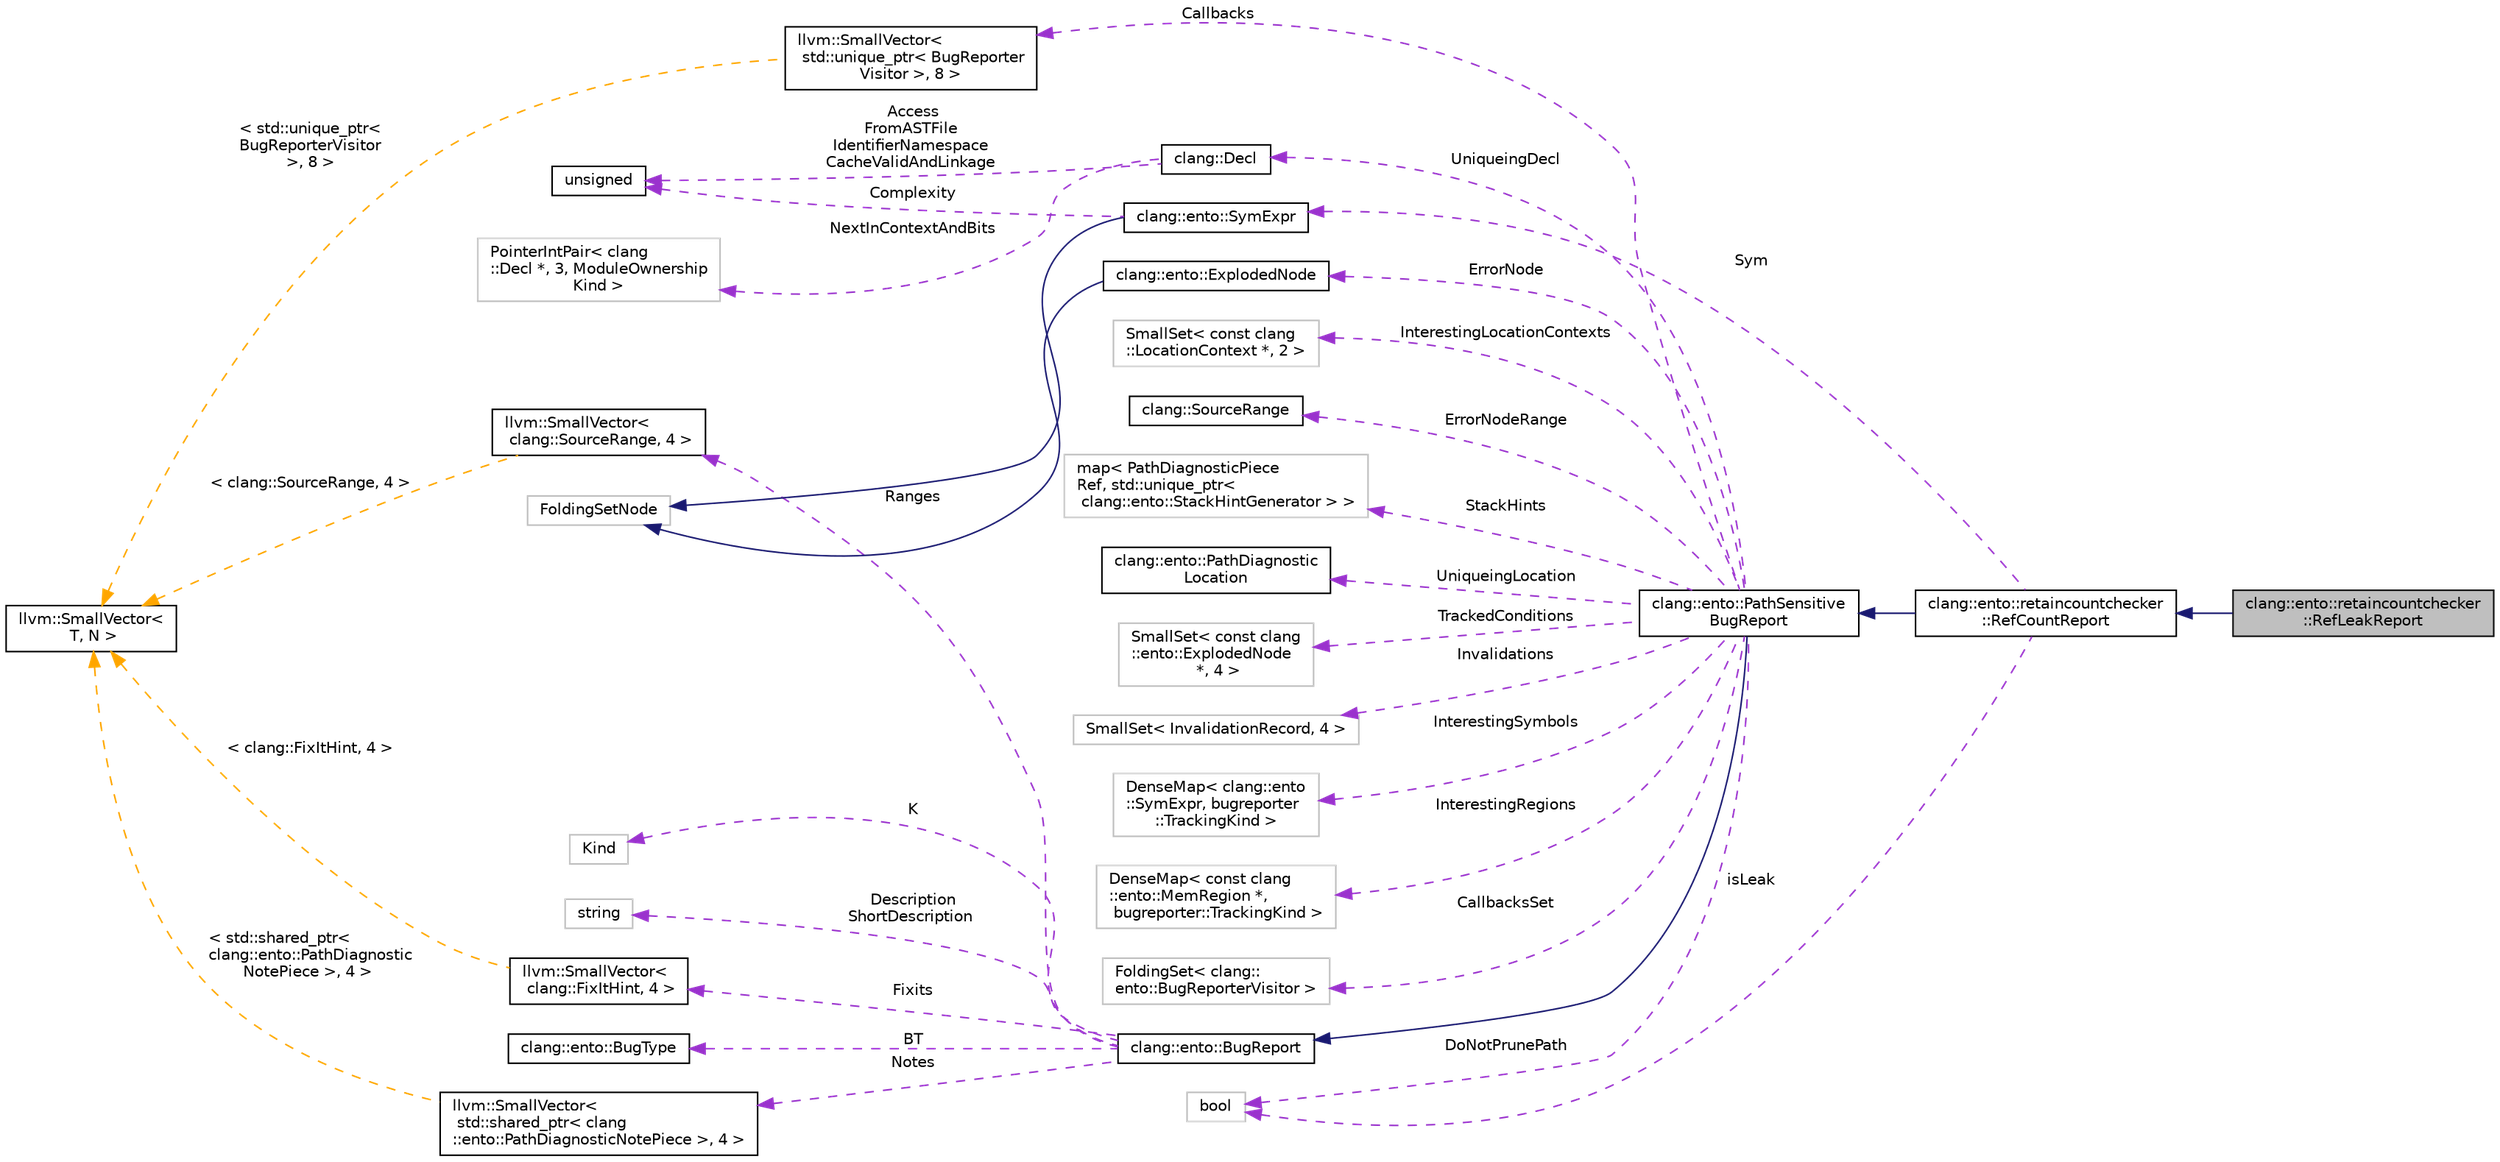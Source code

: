 digraph "clang::ento::retaincountchecker::RefLeakReport"
{
 // LATEX_PDF_SIZE
  bgcolor="transparent";
  edge [fontname="Helvetica",fontsize="10",labelfontname="Helvetica",labelfontsize="10"];
  node [fontname="Helvetica",fontsize="10",shape=record];
  rankdir="LR";
  Node1 [label="clang::ento::retaincountchecker\l::RefLeakReport",height=0.2,width=0.4,color="black", fillcolor="grey75", style="filled", fontcolor="black",tooltip=" "];
  Node2 -> Node1 [dir="back",color="midnightblue",fontsize="10",style="solid",fontname="Helvetica"];
  Node2 [label="clang::ento::retaincountchecker\l::RefCountReport",height=0.2,width=0.4,color="black",URL="$classclang_1_1ento_1_1retaincountchecker_1_1RefCountReport.html",tooltip=" "];
  Node3 -> Node2 [dir="back",color="midnightblue",fontsize="10",style="solid",fontname="Helvetica"];
  Node3 [label="clang::ento::PathSensitive\lBugReport",height=0.2,width=0.4,color="black",URL="$classclang_1_1ento_1_1PathSensitiveBugReport.html",tooltip=" "];
  Node4 -> Node3 [dir="back",color="midnightblue",fontsize="10",style="solid",fontname="Helvetica"];
  Node4 [label="clang::ento::BugReport",height=0.2,width=0.4,color="black",URL="$classclang_1_1ento_1_1BugReport.html",tooltip="This class provides an interface through which checkers can create individual bug reports."];
  Node5 -> Node4 [dir="back",color="darkorchid3",fontsize="10",style="dashed",label=" Fixits" ,fontname="Helvetica"];
  Node5 [label="llvm::SmallVector\<\l clang::FixItHint, 4 \>",height=0.2,width=0.4,color="black",URL="$classllvm_1_1SmallVector.html",tooltip=" "];
  Node6 -> Node5 [dir="back",color="orange",fontsize="10",style="dashed",label=" \< clang::FixItHint, 4 \>" ,fontname="Helvetica"];
  Node6 [label="llvm::SmallVector\<\l T, N \>",height=0.2,width=0.4,color="black",URL="$classllvm_1_1SmallVector.html",tooltip=" "];
  Node7 -> Node4 [dir="back",color="darkorchid3",fontsize="10",style="dashed",label=" BT" ,fontname="Helvetica"];
  Node7 [label="clang::ento::BugType",height=0.2,width=0.4,color="black",URL="$classclang_1_1ento_1_1BugType.html",tooltip=" "];
  Node8 -> Node4 [dir="back",color="darkorchid3",fontsize="10",style="dashed",label=" Notes" ,fontname="Helvetica"];
  Node8 [label="llvm::SmallVector\<\l std::shared_ptr\< clang\l::ento::PathDiagnosticNotePiece \>, 4 \>",height=0.2,width=0.4,color="black",URL="$classllvm_1_1SmallVector.html",tooltip=" "];
  Node6 -> Node8 [dir="back",color="orange",fontsize="10",style="dashed",label=" \< std::shared_ptr\<\l clang::ento::PathDiagnostic\lNotePiece \>, 4 \>" ,fontname="Helvetica"];
  Node9 -> Node4 [dir="back",color="darkorchid3",fontsize="10",style="dashed",label=" Ranges" ,fontname="Helvetica"];
  Node9 [label="llvm::SmallVector\<\l clang::SourceRange, 4 \>",height=0.2,width=0.4,color="black",URL="$classllvm_1_1SmallVector.html",tooltip=" "];
  Node6 -> Node9 [dir="back",color="orange",fontsize="10",style="dashed",label=" \< clang::SourceRange, 4 \>" ,fontname="Helvetica"];
  Node10 -> Node4 [dir="back",color="darkorchid3",fontsize="10",style="dashed",label=" K" ,fontname="Helvetica"];
  Node10 [label="Kind",height=0.2,width=0.4,color="grey75",tooltip=" "];
  Node11 -> Node4 [dir="back",color="darkorchid3",fontsize="10",style="dashed",label=" Description\nShortDescription" ,fontname="Helvetica"];
  Node11 [label="string",height=0.2,width=0.4,color="grey75",tooltip=" "];
  Node12 -> Node3 [dir="back",color="darkorchid3",fontsize="10",style="dashed",label=" InterestingLocationContexts" ,fontname="Helvetica"];
  Node12 [label="SmallSet\< const clang\l::LocationContext *, 2 \>",height=0.2,width=0.4,color="grey75",tooltip=" "];
  Node13 -> Node3 [dir="back",color="darkorchid3",fontsize="10",style="dashed",label=" ErrorNodeRange" ,fontname="Helvetica"];
  Node13 [label="clang::SourceRange",height=0.2,width=0.4,color="black",URL="$classclang_1_1SourceRange.html",tooltip="A trivial tuple used to represent a source range."];
  Node14 -> Node3 [dir="back",color="darkorchid3",fontsize="10",style="dashed",label=" StackHints" ,fontname="Helvetica"];
  Node14 [label="map\< PathDiagnosticPiece\lRef, std::unique_ptr\<\l clang::ento::StackHintGenerator \> \>",height=0.2,width=0.4,color="grey75",tooltip=" "];
  Node15 -> Node3 [dir="back",color="darkorchid3",fontsize="10",style="dashed",label=" ErrorNode" ,fontname="Helvetica"];
  Node15 [label="clang::ento::ExplodedNode",height=0.2,width=0.4,color="black",URL="$classclang_1_1ento_1_1ExplodedNode.html",tooltip=" "];
  Node16 -> Node15 [dir="back",color="midnightblue",fontsize="10",style="solid",fontname="Helvetica"];
  Node16 [label="FoldingSetNode",height=0.2,width=0.4,color="grey75",tooltip=" "];
  Node17 -> Node3 [dir="back",color="darkorchid3",fontsize="10",style="dashed",label=" UniqueingLocation" ,fontname="Helvetica"];
  Node17 [label="clang::ento::PathDiagnostic\lLocation",height=0.2,width=0.4,color="black",URL="$classclang_1_1ento_1_1PathDiagnosticLocation.html",tooltip=" "];
  Node18 -> Node3 [dir="back",color="darkorchid3",fontsize="10",style="dashed",label=" TrackedConditions" ,fontname="Helvetica"];
  Node18 [label="SmallSet\< const clang\l::ento::ExplodedNode\l *, 4 \>",height=0.2,width=0.4,color="grey75",tooltip=" "];
  Node19 -> Node3 [dir="back",color="darkorchid3",fontsize="10",style="dashed",label=" Invalidations" ,fontname="Helvetica"];
  Node19 [label="SmallSet\< InvalidationRecord, 4 \>",height=0.2,width=0.4,color="grey75",tooltip=" "];
  Node20 -> Node3 [dir="back",color="darkorchid3",fontsize="10",style="dashed",label=" InterestingSymbols" ,fontname="Helvetica"];
  Node20 [label="DenseMap\< clang::ento\l::SymExpr, bugreporter\l::TrackingKind \>",height=0.2,width=0.4,color="grey75",tooltip=" "];
  Node21 -> Node3 [dir="back",color="darkorchid3",fontsize="10",style="dashed",label=" InterestingRegions" ,fontname="Helvetica"];
  Node21 [label="DenseMap\< const clang\l::ento::MemRegion *,\l bugreporter::TrackingKind \>",height=0.2,width=0.4,color="grey75",tooltip=" "];
  Node22 -> Node3 [dir="back",color="darkorchid3",fontsize="10",style="dashed",label=" CallbacksSet" ,fontname="Helvetica"];
  Node22 [label="FoldingSet\< clang::\lento::BugReporterVisitor \>",height=0.2,width=0.4,color="grey75",tooltip=" "];
  Node23 -> Node3 [dir="back",color="darkorchid3",fontsize="10",style="dashed",label=" DoNotPrunePath" ,fontname="Helvetica"];
  Node23 [label="bool",height=0.2,width=0.4,color="grey75",tooltip=" "];
  Node24 -> Node3 [dir="back",color="darkorchid3",fontsize="10",style="dashed",label=" Callbacks" ,fontname="Helvetica"];
  Node24 [label="llvm::SmallVector\<\l std::unique_ptr\< BugReporter\lVisitor \>, 8 \>",height=0.2,width=0.4,color="black",URL="$classllvm_1_1SmallVector.html",tooltip=" "];
  Node6 -> Node24 [dir="back",color="orange",fontsize="10",style="dashed",label=" \< std::unique_ptr\<\l BugReporterVisitor\l \>, 8 \>" ,fontname="Helvetica"];
  Node25 -> Node3 [dir="back",color="darkorchid3",fontsize="10",style="dashed",label=" UniqueingDecl" ,fontname="Helvetica"];
  Node25 [label="clang::Decl",height=0.2,width=0.4,color="black",URL="$classclang_1_1Decl.html",tooltip="Decl - This represents one declaration (or definition), e.g."];
  Node26 -> Node25 [dir="back",color="darkorchid3",fontsize="10",style="dashed",label=" NextInContextAndBits" ,fontname="Helvetica"];
  Node26 [label="PointerIntPair\< clang\l::Decl *, 3, ModuleOwnership\lKind \>",height=0.2,width=0.4,color="grey75",tooltip=" "];
  Node27 -> Node25 [dir="back",color="darkorchid3",fontsize="10",style="dashed",label=" Access\nFromASTFile\nIdentifierNamespace\nCacheValidAndLinkage" ,fontname="Helvetica"];
  Node27 [label="unsigned",height=0.2,width=0.4,color="black",URL="$classunsigned.html",tooltip=" "];
  Node28 -> Node2 [dir="back",color="darkorchid3",fontsize="10",style="dashed",label=" Sym" ,fontname="Helvetica"];
  Node28 [label="clang::ento::SymExpr",height=0.2,width=0.4,color="black",URL="$classclang_1_1ento_1_1SymExpr.html",tooltip="Symbolic value."];
  Node16 -> Node28 [dir="back",color="midnightblue",fontsize="10",style="solid",fontname="Helvetica"];
  Node27 -> Node28 [dir="back",color="darkorchid3",fontsize="10",style="dashed",label=" Complexity" ,fontname="Helvetica"];
  Node23 -> Node2 [dir="back",color="darkorchid3",fontsize="10",style="dashed",label=" isLeak" ,fontname="Helvetica"];
}
